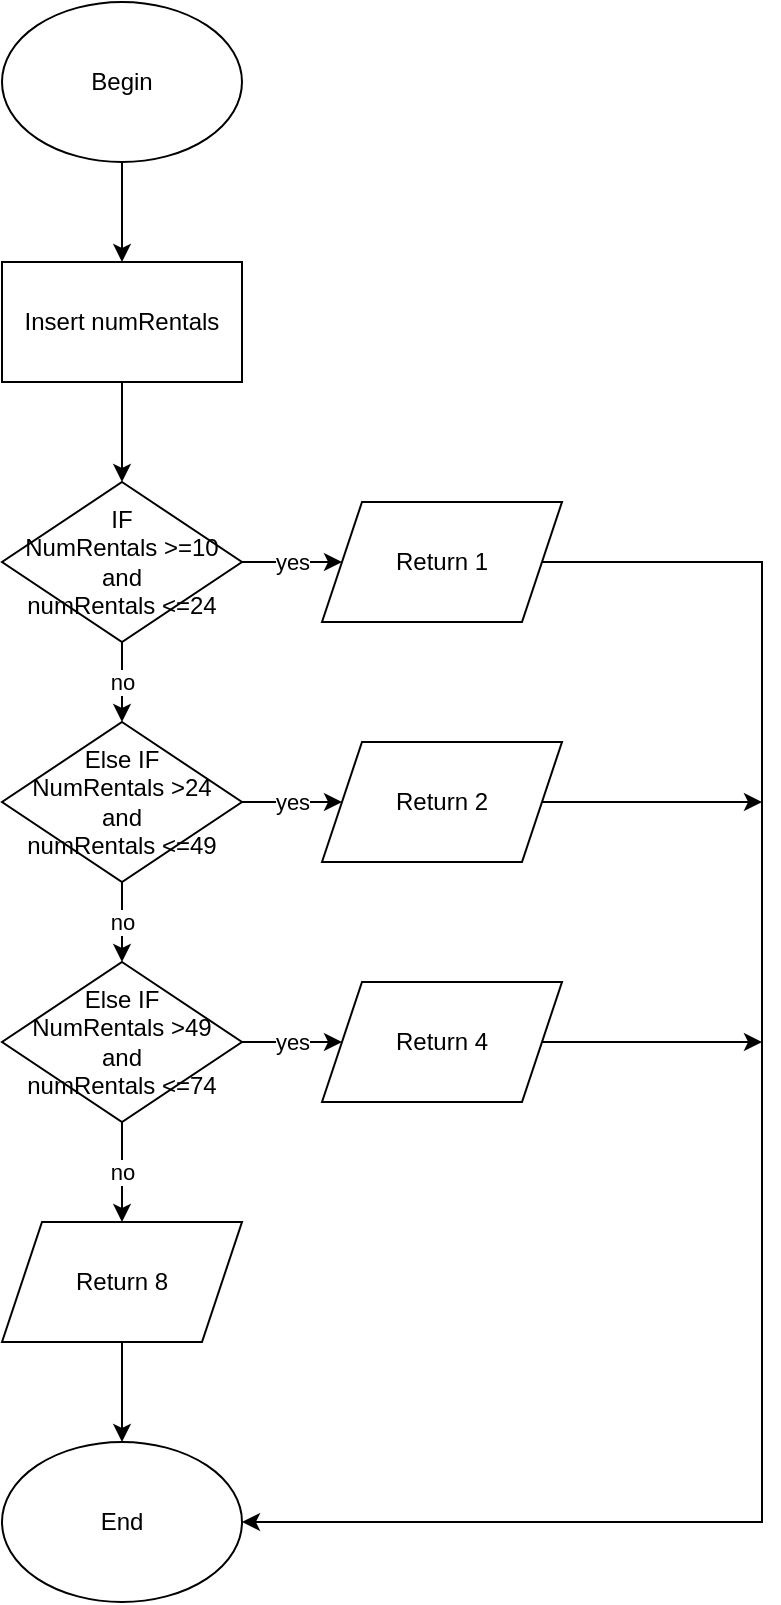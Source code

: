 <mxfile version="28.0.6">
  <diagram name="Page-1" id="b2IsJggE5GlXFkGgae3m">
    <mxGraphModel dx="1281" dy="660" grid="1" gridSize="10" guides="1" tooltips="1" connect="1" arrows="1" fold="1" page="1" pageScale="1" pageWidth="850" pageHeight="1100" math="0" shadow="0">
      <root>
        <mxCell id="0" />
        <mxCell id="1" parent="0" />
        <mxCell id="sxJqE4evHL1ikqLWTQXC-3" value="" style="edgeStyle=orthogonalEdgeStyle;rounded=0;orthogonalLoop=1;jettySize=auto;html=1;" edge="1" parent="1" source="sxJqE4evHL1ikqLWTQXC-1" target="sxJqE4evHL1ikqLWTQXC-2">
          <mxGeometry relative="1" as="geometry" />
        </mxCell>
        <mxCell id="sxJqE4evHL1ikqLWTQXC-1" value="Begin" style="ellipse;whiteSpace=wrap;html=1;" vertex="1" parent="1">
          <mxGeometry x="40" y="40" width="120" height="80" as="geometry" />
        </mxCell>
        <mxCell id="sxJqE4evHL1ikqLWTQXC-5" value="" style="edgeStyle=orthogonalEdgeStyle;rounded=0;orthogonalLoop=1;jettySize=auto;html=1;" edge="1" parent="1" source="sxJqE4evHL1ikqLWTQXC-2" target="sxJqE4evHL1ikqLWTQXC-4">
          <mxGeometry relative="1" as="geometry" />
        </mxCell>
        <mxCell id="sxJqE4evHL1ikqLWTQXC-2" value="Insert numRentals" style="whiteSpace=wrap;html=1;" vertex="1" parent="1">
          <mxGeometry x="40" y="170" width="120" height="60" as="geometry" />
        </mxCell>
        <mxCell id="sxJqE4evHL1ikqLWTQXC-7" value="yes" style="edgeStyle=orthogonalEdgeStyle;rounded=0;orthogonalLoop=1;jettySize=auto;html=1;" edge="1" parent="1" source="sxJqE4evHL1ikqLWTQXC-4" target="sxJqE4evHL1ikqLWTQXC-6">
          <mxGeometry relative="1" as="geometry" />
        </mxCell>
        <mxCell id="sxJqE4evHL1ikqLWTQXC-9" value="no" style="edgeStyle=orthogonalEdgeStyle;rounded=0;orthogonalLoop=1;jettySize=auto;html=1;entryX=0.5;entryY=0;entryDx=0;entryDy=0;" edge="1" parent="1" source="sxJqE4evHL1ikqLWTQXC-4" target="sxJqE4evHL1ikqLWTQXC-8">
          <mxGeometry relative="1" as="geometry" />
        </mxCell>
        <mxCell id="sxJqE4evHL1ikqLWTQXC-4" value="IF&lt;div&gt;NumRentals &amp;gt;=10&lt;/div&gt;&lt;div&gt;and&lt;/div&gt;&lt;div&gt;numRentals &amp;lt;=24&lt;/div&gt;" style="rhombus;whiteSpace=wrap;html=1;" vertex="1" parent="1">
          <mxGeometry x="40" y="280" width="120" height="80" as="geometry" />
        </mxCell>
        <mxCell id="sxJqE4evHL1ikqLWTQXC-21" style="edgeStyle=orthogonalEdgeStyle;rounded=0;orthogonalLoop=1;jettySize=auto;html=1;entryX=1;entryY=0.5;entryDx=0;entryDy=0;" edge="1" parent="1" source="sxJqE4evHL1ikqLWTQXC-6" target="sxJqE4evHL1ikqLWTQXC-19">
          <mxGeometry relative="1" as="geometry">
            <Array as="points">
              <mxPoint x="420" y="320" />
              <mxPoint x="420" y="800" />
            </Array>
          </mxGeometry>
        </mxCell>
        <mxCell id="sxJqE4evHL1ikqLWTQXC-6" value="Return 1" style="shape=parallelogram;perimeter=parallelogramPerimeter;whiteSpace=wrap;html=1;fixedSize=1;" vertex="1" parent="1">
          <mxGeometry x="200" y="290" width="120" height="60" as="geometry" />
        </mxCell>
        <mxCell id="sxJqE4evHL1ikqLWTQXC-11" value="yes" style="edgeStyle=orthogonalEdgeStyle;rounded=0;orthogonalLoop=1;jettySize=auto;html=1;entryX=0;entryY=0.5;entryDx=0;entryDy=0;" edge="1" parent="1" source="sxJqE4evHL1ikqLWTQXC-8" target="sxJqE4evHL1ikqLWTQXC-10">
          <mxGeometry relative="1" as="geometry" />
        </mxCell>
        <mxCell id="sxJqE4evHL1ikqLWTQXC-13" value="no" style="edgeStyle=orthogonalEdgeStyle;rounded=0;orthogonalLoop=1;jettySize=auto;html=1;entryX=0.5;entryY=0;entryDx=0;entryDy=0;" edge="1" parent="1" source="sxJqE4evHL1ikqLWTQXC-8" target="sxJqE4evHL1ikqLWTQXC-12">
          <mxGeometry relative="1" as="geometry" />
        </mxCell>
        <mxCell id="sxJqE4evHL1ikqLWTQXC-8" value="Else IF&lt;div&gt;NumRentals &amp;gt;24&lt;/div&gt;&lt;div&gt;and&lt;/div&gt;&lt;div&gt;numRentals &amp;lt;=49&lt;/div&gt;" style="rhombus;whiteSpace=wrap;html=1;" vertex="1" parent="1">
          <mxGeometry x="40" y="400" width="120" height="80" as="geometry" />
        </mxCell>
        <mxCell id="sxJqE4evHL1ikqLWTQXC-22" style="edgeStyle=orthogonalEdgeStyle;rounded=0;orthogonalLoop=1;jettySize=auto;html=1;" edge="1" parent="1" source="sxJqE4evHL1ikqLWTQXC-10">
          <mxGeometry relative="1" as="geometry">
            <mxPoint x="420" y="440" as="targetPoint" />
          </mxGeometry>
        </mxCell>
        <mxCell id="sxJqE4evHL1ikqLWTQXC-10" value="Return 2" style="shape=parallelogram;perimeter=parallelogramPerimeter;whiteSpace=wrap;html=1;fixedSize=1;" vertex="1" parent="1">
          <mxGeometry x="200" y="410" width="120" height="60" as="geometry" />
        </mxCell>
        <mxCell id="sxJqE4evHL1ikqLWTQXC-15" value="yes" style="edgeStyle=orthogonalEdgeStyle;rounded=0;orthogonalLoop=1;jettySize=auto;html=1;entryX=0;entryY=0.5;entryDx=0;entryDy=0;" edge="1" parent="1" source="sxJqE4evHL1ikqLWTQXC-12" target="sxJqE4evHL1ikqLWTQXC-14">
          <mxGeometry relative="1" as="geometry" />
        </mxCell>
        <mxCell id="sxJqE4evHL1ikqLWTQXC-18" value="no" style="edgeStyle=orthogonalEdgeStyle;rounded=0;orthogonalLoop=1;jettySize=auto;html=1;entryX=0.5;entryY=0;entryDx=0;entryDy=0;" edge="1" parent="1" source="sxJqE4evHL1ikqLWTQXC-12" target="sxJqE4evHL1ikqLWTQXC-17">
          <mxGeometry relative="1" as="geometry" />
        </mxCell>
        <mxCell id="sxJqE4evHL1ikqLWTQXC-12" value="Else IF&lt;div&gt;NumRentals &amp;gt;49&lt;/div&gt;&lt;div&gt;and&lt;/div&gt;&lt;div&gt;numRentals &amp;lt;=74&lt;/div&gt;" style="rhombus;whiteSpace=wrap;html=1;" vertex="1" parent="1">
          <mxGeometry x="40" y="520" width="120" height="80" as="geometry" />
        </mxCell>
        <mxCell id="sxJqE4evHL1ikqLWTQXC-23" style="edgeStyle=orthogonalEdgeStyle;rounded=0;orthogonalLoop=1;jettySize=auto;html=1;" edge="1" parent="1" source="sxJqE4evHL1ikqLWTQXC-14">
          <mxGeometry relative="1" as="geometry">
            <mxPoint x="420" y="560" as="targetPoint" />
          </mxGeometry>
        </mxCell>
        <mxCell id="sxJqE4evHL1ikqLWTQXC-14" value="Return 4" style="shape=parallelogram;perimeter=parallelogramPerimeter;whiteSpace=wrap;html=1;fixedSize=1;" vertex="1" parent="1">
          <mxGeometry x="200" y="530" width="120" height="60" as="geometry" />
        </mxCell>
        <mxCell id="sxJqE4evHL1ikqLWTQXC-20" style="edgeStyle=orthogonalEdgeStyle;rounded=0;orthogonalLoop=1;jettySize=auto;html=1;entryX=0.5;entryY=0;entryDx=0;entryDy=0;" edge="1" parent="1" source="sxJqE4evHL1ikqLWTQXC-17" target="sxJqE4evHL1ikqLWTQXC-19">
          <mxGeometry relative="1" as="geometry" />
        </mxCell>
        <mxCell id="sxJqE4evHL1ikqLWTQXC-17" value="Return 8" style="shape=parallelogram;perimeter=parallelogramPerimeter;whiteSpace=wrap;html=1;fixedSize=1;" vertex="1" parent="1">
          <mxGeometry x="40" y="650" width="120" height="60" as="geometry" />
        </mxCell>
        <mxCell id="sxJqE4evHL1ikqLWTQXC-19" value="End" style="ellipse;whiteSpace=wrap;html=1;" vertex="1" parent="1">
          <mxGeometry x="40" y="760" width="120" height="80" as="geometry" />
        </mxCell>
      </root>
    </mxGraphModel>
  </diagram>
</mxfile>

